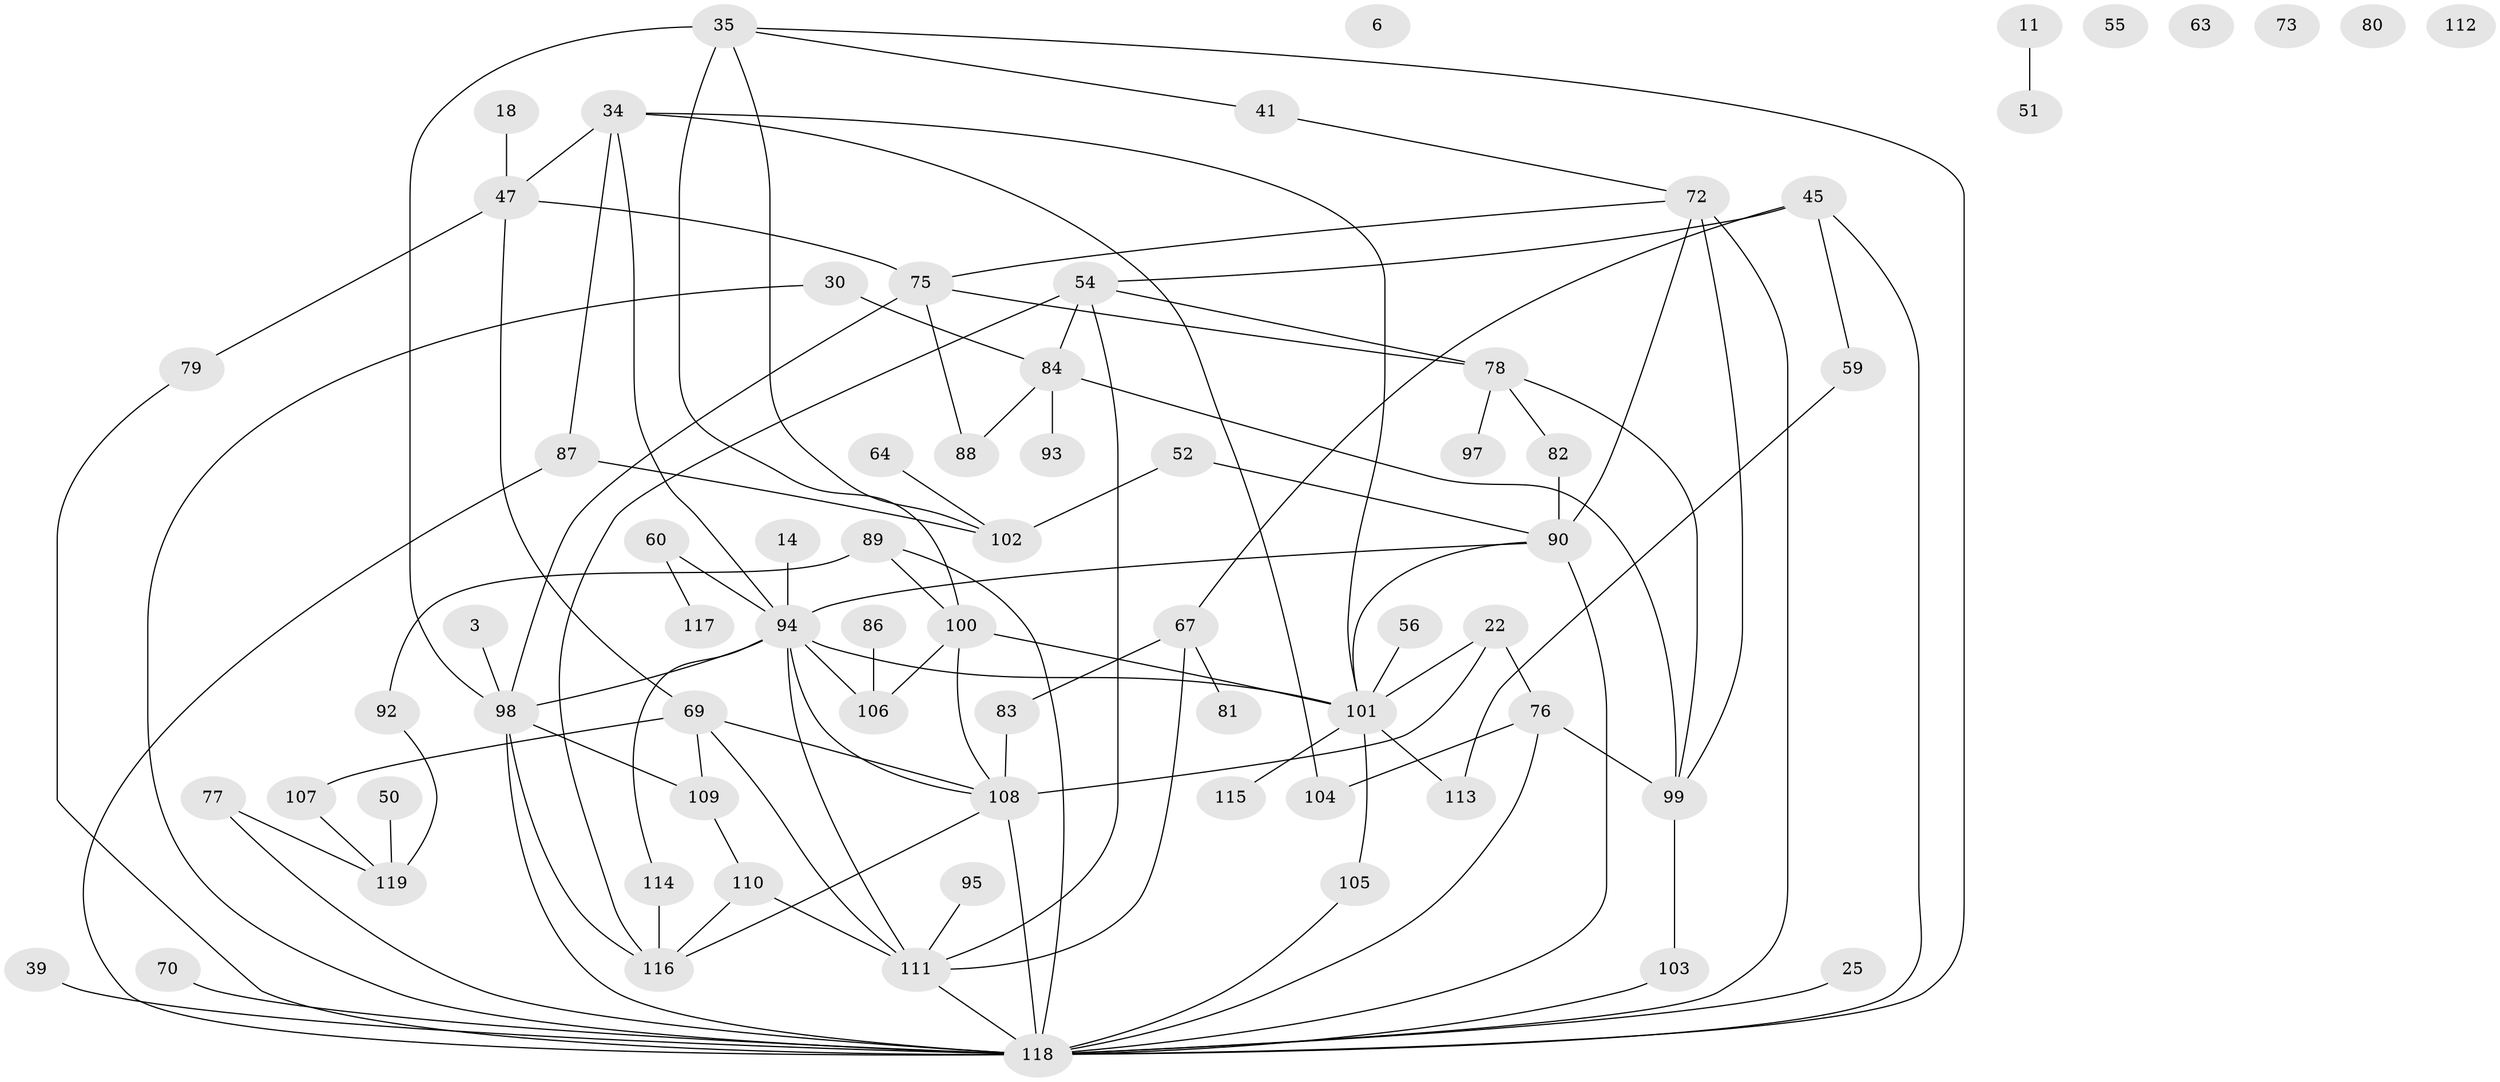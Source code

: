 // original degree distribution, {3: 0.17647058823529413, 1: 0.18487394957983194, 6: 0.05042016806722689, 0: 0.05042016806722689, 5: 0.1092436974789916, 2: 0.226890756302521, 4: 0.16806722689075632, 7: 0.03361344537815126}
// Generated by graph-tools (version 1.1) at 2025/43/03/04/25 21:43:31]
// undirected, 71 vertices, 107 edges
graph export_dot {
graph [start="1"]
  node [color=gray90,style=filled];
  3;
  6;
  11;
  14;
  18;
  22;
  25;
  30;
  34 [super="+16"];
  35;
  39;
  41;
  45;
  47;
  50;
  51;
  52;
  54;
  55;
  56;
  59;
  60;
  63;
  64;
  67;
  69 [super="+57"];
  70;
  72 [super="+23+65+37"];
  73;
  75 [super="+8+74"];
  76 [super="+4"];
  77;
  78 [super="+13+66+58"];
  79;
  80;
  81;
  82 [super="+61"];
  83;
  84 [super="+46"];
  86;
  87 [super="+31"];
  88 [super="+19"];
  89 [super="+9+85"];
  90 [super="+68"];
  92;
  93;
  94 [super="+43+71"];
  95;
  97;
  98 [super="+38+7"];
  99 [super="+24"];
  100;
  101 [super="+10+21+36+62"];
  102;
  103;
  104;
  105;
  106 [super="+17"];
  107;
  108 [super="+91"];
  109;
  110;
  111 [super="+5"];
  112;
  113;
  114;
  115;
  116 [super="+48"];
  117;
  118 [super="+12+96+53"];
  119;
  3 -- 98;
  11 -- 51;
  14 -- 94;
  18 -- 47;
  22 -- 76;
  22 -- 108;
  22 -- 101 [weight=2];
  25 -- 118;
  30 -- 84;
  30 -- 118;
  34 -- 104;
  34 -- 94;
  34 -- 47;
  34 -- 87;
  34 -- 101;
  35 -- 41;
  35 -- 98 [weight=2];
  35 -- 100;
  35 -- 102;
  35 -- 118;
  39 -- 118;
  41 -- 72;
  45 -- 54;
  45 -- 59;
  45 -- 67;
  45 -- 118;
  47 -- 79;
  47 -- 75;
  47 -- 69;
  50 -- 119;
  52 -- 102;
  52 -- 90;
  54 -- 84 [weight=2];
  54 -- 116;
  54 -- 111;
  54 -- 78;
  56 -- 101;
  59 -- 113;
  60 -- 117;
  60 -- 94;
  64 -- 102;
  67 -- 81;
  67 -- 83;
  67 -- 111;
  69 -- 109;
  69 -- 107;
  69 -- 108;
  69 -- 111;
  70 -- 118 [weight=2];
  72 -- 75;
  72 -- 118 [weight=3];
  72 -- 90;
  72 -- 99;
  75 -- 88;
  75 -- 98;
  75 -- 78;
  76 -- 104;
  76 -- 118;
  76 -- 99;
  77 -- 119;
  77 -- 118;
  78 -- 82;
  78 -- 97;
  78 -- 99;
  79 -- 118;
  82 -- 90 [weight=3];
  83 -- 108;
  84 -- 88;
  84 -- 93;
  84 -- 99;
  86 -- 106;
  87 -- 102;
  87 -- 118 [weight=2];
  89 -- 92;
  89 -- 118;
  89 -- 100;
  90 -- 101;
  90 -- 94;
  90 -- 118 [weight=2];
  92 -- 119;
  94 -- 106;
  94 -- 111 [weight=2];
  94 -- 114;
  94 -- 108;
  94 -- 98;
  94 -- 101 [weight=3];
  95 -- 111;
  98 -- 109 [weight=3];
  98 -- 118 [weight=3];
  98 -- 116;
  99 -- 103;
  100 -- 108;
  100 -- 106;
  100 -- 101;
  101 -- 105;
  101 -- 113;
  101 -- 115;
  103 -- 118;
  105 -- 118;
  107 -- 119;
  108 -- 116;
  108 -- 118 [weight=3];
  109 -- 110;
  110 -- 111;
  110 -- 116;
  111 -- 118;
  114 -- 116;
}
